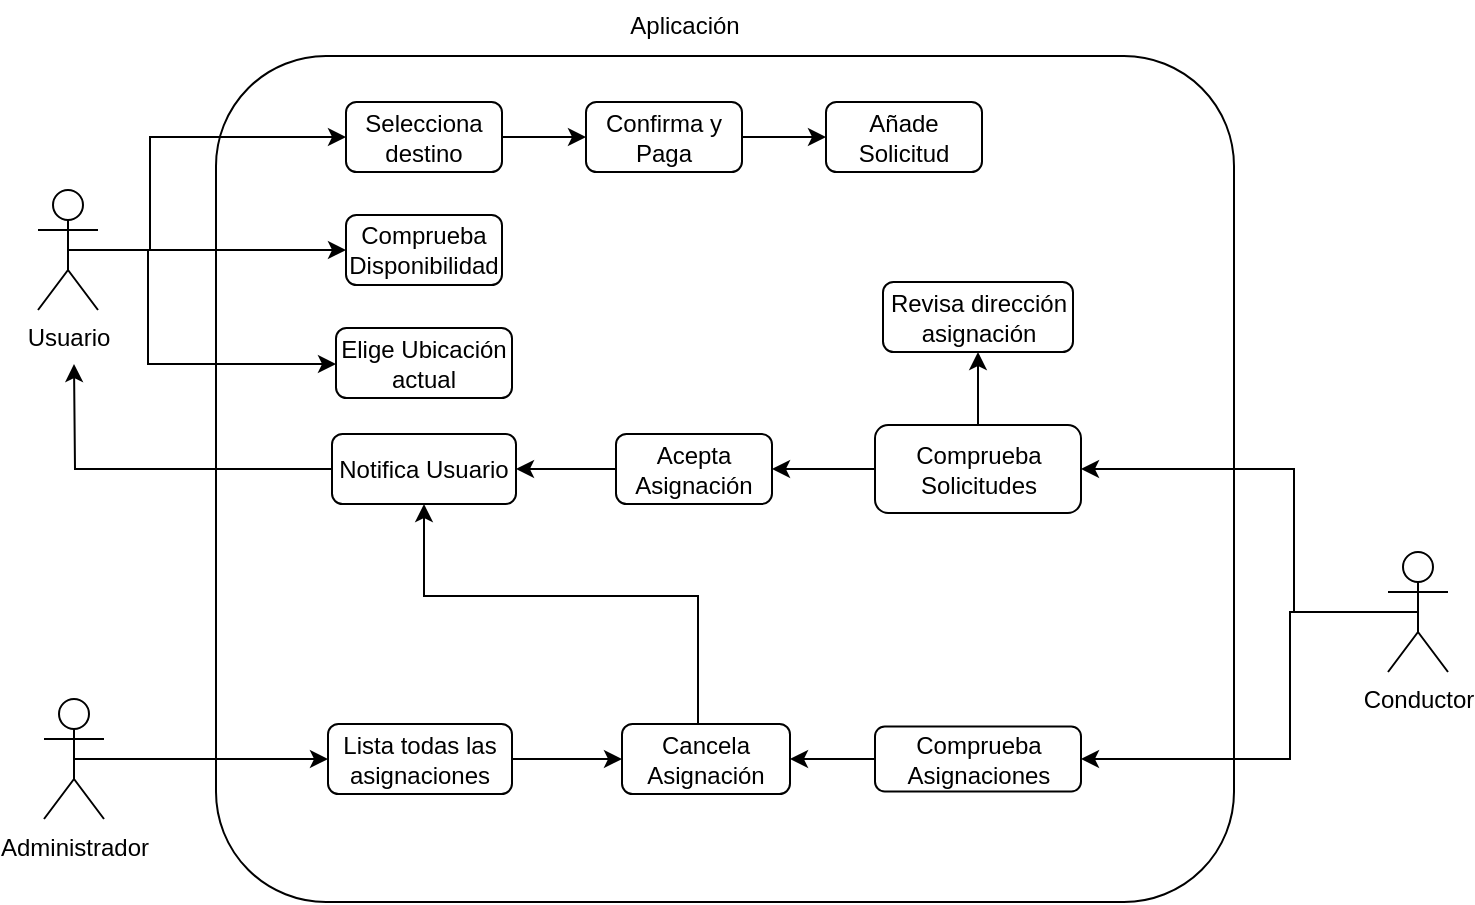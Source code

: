 <mxfile version="24.2.1" type="google">
  <diagram name="Página-1" id="W96qsjiCgVPILVUTgbw7">
    <mxGraphModel grid="0" page="0" gridSize="10" guides="1" tooltips="1" connect="1" arrows="1" fold="1" pageScale="1" pageWidth="827" pageHeight="1169" math="0" shadow="0">
      <root>
        <mxCell id="0" />
        <mxCell id="1" parent="0" />
        <mxCell id="XJMGst-rCKcoRZPM2Gby-17" style="edgeStyle=orthogonalEdgeStyle;rounded=0;orthogonalLoop=1;jettySize=auto;html=1;exitX=0.5;exitY=0.5;exitDx=0;exitDy=0;exitPerimeter=0;entryX=0;entryY=0.5;entryDx=0;entryDy=0;" edge="1" parent="1" source="7GfxxB9h6kD8QiFGx-IR-1" target="XJMGst-rCKcoRZPM2Gby-16">
          <mxGeometry relative="1" as="geometry">
            <Array as="points">
              <mxPoint x="-218" y="278" />
              <mxPoint x="-218" y="222" />
            </Array>
          </mxGeometry>
        </mxCell>
        <mxCell id="XJMGst-rCKcoRZPM2Gby-29" style="edgeStyle=orthogonalEdgeStyle;rounded=0;orthogonalLoop=1;jettySize=auto;html=1;exitX=0.5;exitY=0.5;exitDx=0;exitDy=0;exitPerimeter=0;entryX=0;entryY=0.5;entryDx=0;entryDy=0;" edge="1" parent="1" source="7GfxxB9h6kD8QiFGx-IR-1" target="XJMGst-rCKcoRZPM2Gby-28">
          <mxGeometry relative="1" as="geometry">
            <Array as="points">
              <mxPoint x="-219" y="278" />
              <mxPoint x="-219" y="335" />
              <mxPoint x="-125" y="335" />
            </Array>
          </mxGeometry>
        </mxCell>
        <mxCell id="XJMGst-rCKcoRZPM2Gby-33" style="edgeStyle=orthogonalEdgeStyle;rounded=0;orthogonalLoop=1;jettySize=auto;html=1;exitX=0.5;exitY=0.5;exitDx=0;exitDy=0;exitPerimeter=0;entryX=0;entryY=0.5;entryDx=0;entryDy=0;" edge="1" parent="1" source="7GfxxB9h6kD8QiFGx-IR-1" target="XJMGst-rCKcoRZPM2Gby-26">
          <mxGeometry relative="1" as="geometry" />
        </mxCell>
        <mxCell id="7GfxxB9h6kD8QiFGx-IR-1" value="Usuario&lt;div&gt;&lt;br&gt;&lt;/div&gt;" style="shape=umlActor;verticalLabelPosition=bottom;verticalAlign=top;html=1;outlineConnect=0;" vertex="1" parent="1">
          <mxGeometry x="-274" y="248" width="30" height="60" as="geometry" />
        </mxCell>
        <mxCell id="XJMGst-rCKcoRZPM2Gby-36" style="edgeStyle=orthogonalEdgeStyle;rounded=0;orthogonalLoop=1;jettySize=auto;html=1;exitX=0.5;exitY=0.5;exitDx=0;exitDy=0;exitPerimeter=0;entryX=1;entryY=0.5;entryDx=0;entryDy=0;" edge="1" parent="1" source="7GfxxB9h6kD8QiFGx-IR-2" target="XJMGst-rCKcoRZPM2Gby-30">
          <mxGeometry relative="1" as="geometry">
            <Array as="points">
              <mxPoint x="354" y="459" />
              <mxPoint x="354" y="388" />
            </Array>
          </mxGeometry>
        </mxCell>
        <mxCell id="XJMGst-rCKcoRZPM2Gby-65" style="edgeStyle=orthogonalEdgeStyle;rounded=0;orthogonalLoop=1;jettySize=auto;html=1;exitX=0.5;exitY=0.5;exitDx=0;exitDy=0;exitPerimeter=0;entryX=1;entryY=0.5;entryDx=0;entryDy=0;" edge="1" parent="1" source="7GfxxB9h6kD8QiFGx-IR-2" target="XJMGst-rCKcoRZPM2Gby-58">
          <mxGeometry relative="1" as="geometry">
            <Array as="points">
              <mxPoint x="352" y="459" />
              <mxPoint x="352" y="533" />
            </Array>
          </mxGeometry>
        </mxCell>
        <mxCell id="7GfxxB9h6kD8QiFGx-IR-2" value="Conductor" style="shape=umlActor;verticalLabelPosition=bottom;verticalAlign=top;html=1;outlineConnect=0;" vertex="1" parent="1">
          <mxGeometry x="401" y="429" width="30" height="60" as="geometry" />
        </mxCell>
        <mxCell id="XJMGst-rCKcoRZPM2Gby-61" style="edgeStyle=orthogonalEdgeStyle;rounded=0;orthogonalLoop=1;jettySize=auto;html=1;exitX=0.5;exitY=0.5;exitDx=0;exitDy=0;exitPerimeter=0;entryX=0;entryY=0.5;entryDx=0;entryDy=0;" edge="1" parent="1" source="XJMGst-rCKcoRZPM2Gby-3" target="XJMGst-rCKcoRZPM2Gby-48">
          <mxGeometry relative="1" as="geometry" />
        </mxCell>
        <mxCell id="XJMGst-rCKcoRZPM2Gby-3" value="Administrador" style="shape=umlActor;verticalLabelPosition=bottom;verticalAlign=top;html=1;outlineConnect=0;" vertex="1" parent="1">
          <mxGeometry x="-271" y="502.5" width="30" height="60" as="geometry" />
        </mxCell>
        <mxCell id="XJMGst-rCKcoRZPM2Gby-4" value="" style="rounded=1;whiteSpace=wrap;html=1;arcSize=13;fillColor=none;" vertex="1" parent="1">
          <mxGeometry x="-185" y="181" width="509" height="423" as="geometry" />
        </mxCell>
        <mxCell id="XJMGst-rCKcoRZPM2Gby-5" value="Aplicación" style="text;html=1;align=center;verticalAlign=middle;resizable=0;points=[];autosize=1;strokeColor=none;fillColor=none;" vertex="1" parent="1">
          <mxGeometry x="12" y="153" width="73" height="26" as="geometry" />
        </mxCell>
        <mxCell id="XJMGst-rCKcoRZPM2Gby-21" style="edgeStyle=orthogonalEdgeStyle;rounded=0;orthogonalLoop=1;jettySize=auto;html=1;entryX=0;entryY=0.5;entryDx=0;entryDy=0;" edge="1" parent="1" source="XJMGst-rCKcoRZPM2Gby-16" target="XJMGst-rCKcoRZPM2Gby-20">
          <mxGeometry relative="1" as="geometry" />
        </mxCell>
        <mxCell id="XJMGst-rCKcoRZPM2Gby-16" value="Selecciona destino" style="rounded=1;whiteSpace=wrap;html=1;" vertex="1" parent="1">
          <mxGeometry x="-120" y="204" width="78" height="35" as="geometry" />
        </mxCell>
        <mxCell id="XJMGst-rCKcoRZPM2Gby-20" value="Confirma y Paga" style="rounded=1;whiteSpace=wrap;html=1;" vertex="1" parent="1">
          <mxGeometry y="204" width="78" height="35" as="geometry" />
        </mxCell>
        <mxCell id="XJMGst-rCKcoRZPM2Gby-26" value="Comprueba&lt;div&gt;Disponibilidad&lt;/div&gt;" style="rounded=1;whiteSpace=wrap;html=1;" vertex="1" parent="1">
          <mxGeometry x="-120" y="260.5" width="78" height="35" as="geometry" />
        </mxCell>
        <mxCell id="XJMGst-rCKcoRZPM2Gby-28" value="Elige Ubicación actual" style="rounded=1;whiteSpace=wrap;html=1;" vertex="1" parent="1">
          <mxGeometry x="-125" y="317" width="88" height="35" as="geometry" />
        </mxCell>
        <mxCell id="XJMGst-rCKcoRZPM2Gby-37" style="edgeStyle=orthogonalEdgeStyle;rounded=0;orthogonalLoop=1;jettySize=auto;html=1;entryX=1;entryY=0.5;entryDx=0;entryDy=0;" edge="1" parent="1" source="XJMGst-rCKcoRZPM2Gby-30" target="XJMGst-rCKcoRZPM2Gby-35">
          <mxGeometry relative="1" as="geometry" />
        </mxCell>
        <mxCell id="XJMGst-rCKcoRZPM2Gby-41" style="edgeStyle=orthogonalEdgeStyle;rounded=0;orthogonalLoop=1;jettySize=auto;html=1;entryX=0.5;entryY=1;entryDx=0;entryDy=0;" edge="1" parent="1" source="XJMGst-rCKcoRZPM2Gby-30" target="XJMGst-rCKcoRZPM2Gby-39">
          <mxGeometry relative="1" as="geometry" />
        </mxCell>
        <mxCell id="XJMGst-rCKcoRZPM2Gby-30" value="Comprueba Solicitudes" style="rounded=1;whiteSpace=wrap;html=1;" vertex="1" parent="1">
          <mxGeometry x="144.5" y="365.5" width="103" height="44" as="geometry" />
        </mxCell>
        <mxCell id="XJMGst-rCKcoRZPM2Gby-34" style="edgeStyle=orthogonalEdgeStyle;rounded=0;orthogonalLoop=1;jettySize=auto;html=1;" edge="1" parent="1" source="XJMGst-rCKcoRZPM2Gby-32">
          <mxGeometry relative="1" as="geometry">
            <mxPoint x="-256" y="335" as="targetPoint" />
          </mxGeometry>
        </mxCell>
        <mxCell id="XJMGst-rCKcoRZPM2Gby-32" value="Notifica Usuario" style="rounded=1;whiteSpace=wrap;html=1;" vertex="1" parent="1">
          <mxGeometry x="-127" y="370" width="92" height="35" as="geometry" />
        </mxCell>
        <mxCell id="XJMGst-rCKcoRZPM2Gby-38" style="edgeStyle=orthogonalEdgeStyle;rounded=0;orthogonalLoop=1;jettySize=auto;html=1;entryX=1;entryY=0.5;entryDx=0;entryDy=0;" edge="1" parent="1" source="XJMGst-rCKcoRZPM2Gby-35" target="XJMGst-rCKcoRZPM2Gby-32">
          <mxGeometry relative="1" as="geometry" />
        </mxCell>
        <mxCell id="XJMGst-rCKcoRZPM2Gby-35" value="Acepta Asignación" style="rounded=1;whiteSpace=wrap;html=1;" vertex="1" parent="1">
          <mxGeometry x="15" y="370" width="78" height="35" as="geometry" />
        </mxCell>
        <mxCell id="XJMGst-rCKcoRZPM2Gby-39" value="Revisa dirección asignación" style="rounded=1;whiteSpace=wrap;html=1;" vertex="1" parent="1">
          <mxGeometry x="148.5" y="294" width="95" height="35" as="geometry" />
        </mxCell>
        <mxCell id="XJMGst-rCKcoRZPM2Gby-63" style="edgeStyle=orthogonalEdgeStyle;rounded=0;orthogonalLoop=1;jettySize=auto;html=1;" edge="1" parent="1" source="XJMGst-rCKcoRZPM2Gby-45" target="XJMGst-rCKcoRZPM2Gby-32">
          <mxGeometry relative="1" as="geometry">
            <Array as="points">
              <mxPoint x="56" y="451" />
              <mxPoint x="-81" y="451" />
            </Array>
          </mxGeometry>
        </mxCell>
        <mxCell id="XJMGst-rCKcoRZPM2Gby-45" value="Cancela Asignación" style="rounded=1;whiteSpace=wrap;html=1;" vertex="1" parent="1">
          <mxGeometry x="18" y="515" width="84" height="35" as="geometry" />
        </mxCell>
        <mxCell id="XJMGst-rCKcoRZPM2Gby-62" style="edgeStyle=orthogonalEdgeStyle;rounded=0;orthogonalLoop=1;jettySize=auto;html=1;entryX=0;entryY=0.5;entryDx=0;entryDy=0;" edge="1" parent="1" source="XJMGst-rCKcoRZPM2Gby-48" target="XJMGst-rCKcoRZPM2Gby-45">
          <mxGeometry relative="1" as="geometry" />
        </mxCell>
        <mxCell id="XJMGst-rCKcoRZPM2Gby-48" value="Lista todas las asignaciones" style="rounded=1;whiteSpace=wrap;html=1;" vertex="1" parent="1">
          <mxGeometry x="-129" y="515" width="92" height="35" as="geometry" />
        </mxCell>
        <mxCell id="XJMGst-rCKcoRZPM2Gby-56" value="" style="edgeStyle=orthogonalEdgeStyle;rounded=0;orthogonalLoop=1;jettySize=auto;html=1;" edge="1" parent="1" source="XJMGst-rCKcoRZPM2Gby-20" target="XJMGst-rCKcoRZPM2Gby-55">
          <mxGeometry relative="1" as="geometry">
            <mxPoint x="90" y="222" as="sourcePoint" />
            <mxPoint x="163" y="221.5" as="targetPoint" />
          </mxGeometry>
        </mxCell>
        <mxCell id="XJMGst-rCKcoRZPM2Gby-55" value="Añade Solicitud" style="rounded=1;whiteSpace=wrap;html=1;" vertex="1" parent="1">
          <mxGeometry x="120" y="204" width="78" height="35" as="geometry" />
        </mxCell>
        <mxCell id="XJMGst-rCKcoRZPM2Gby-64" style="edgeStyle=orthogonalEdgeStyle;rounded=0;orthogonalLoop=1;jettySize=auto;html=1;" edge="1" parent="1" source="XJMGst-rCKcoRZPM2Gby-58" target="XJMGst-rCKcoRZPM2Gby-45">
          <mxGeometry relative="1" as="geometry" />
        </mxCell>
        <mxCell id="XJMGst-rCKcoRZPM2Gby-58" value="Comprueba Asignaciones" style="rounded=1;whiteSpace=wrap;html=1;" vertex="1" parent="1">
          <mxGeometry x="144.5" y="516.25" width="103" height="32.5" as="geometry" />
        </mxCell>
      </root>
    </mxGraphModel>
  </diagram>
</mxfile>
